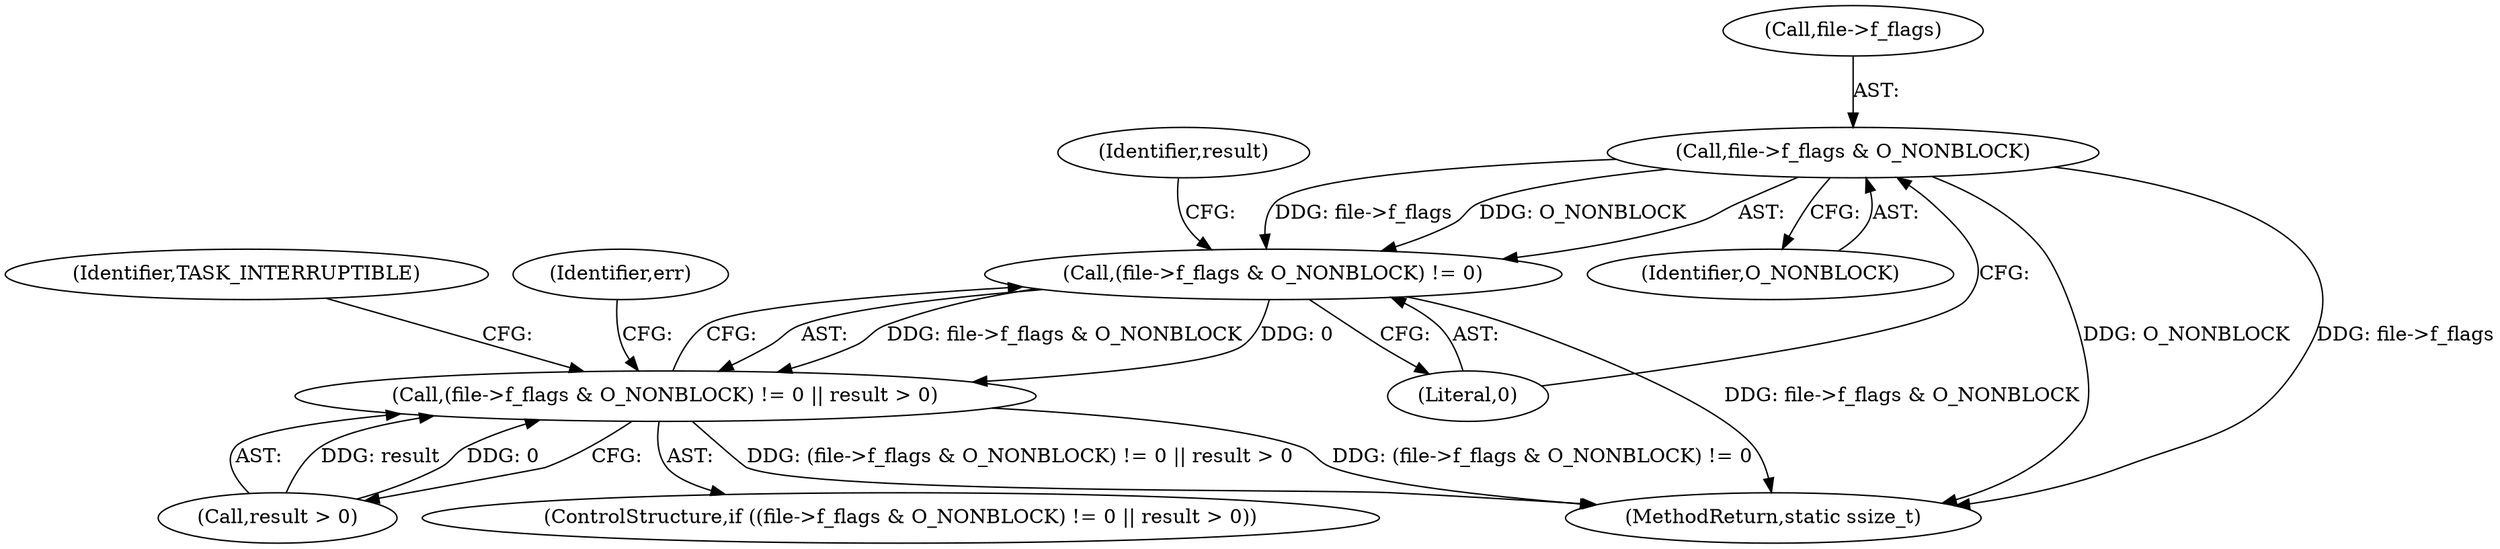 digraph "0_linux_d11662f4f798b50d8c8743f433842c3e40fe3378@pointer" {
"1000156" [label="(Call,file->f_flags & O_NONBLOCK)"];
"1000155" [label="(Call,(file->f_flags & O_NONBLOCK) != 0)"];
"1000154" [label="(Call,(file->f_flags & O_NONBLOCK) != 0 || result > 0)"];
"1000156" [label="(Call,file->f_flags & O_NONBLOCK)"];
"1000155" [label="(Call,(file->f_flags & O_NONBLOCK) != 0)"];
"1000161" [label="(Literal,0)"];
"1000162" [label="(Call,result > 0)"];
"1000319" [label="(MethodReturn,static ssize_t)"];
"1000154" [label="(Call,(file->f_flags & O_NONBLOCK) != 0 || result > 0)"];
"1000153" [label="(ControlStructure,if ((file->f_flags & O_NONBLOCK) != 0 || result > 0))"];
"1000163" [label="(Identifier,result)"];
"1000160" [label="(Identifier,O_NONBLOCK)"];
"1000172" [label="(Identifier,TASK_INTERRUPTIBLE)"];
"1000167" [label="(Identifier,err)"];
"1000157" [label="(Call,file->f_flags)"];
"1000156" -> "1000155"  [label="AST: "];
"1000156" -> "1000160"  [label="CFG: "];
"1000157" -> "1000156"  [label="AST: "];
"1000160" -> "1000156"  [label="AST: "];
"1000161" -> "1000156"  [label="CFG: "];
"1000156" -> "1000319"  [label="DDG: file->f_flags"];
"1000156" -> "1000319"  [label="DDG: O_NONBLOCK"];
"1000156" -> "1000155"  [label="DDG: file->f_flags"];
"1000156" -> "1000155"  [label="DDG: O_NONBLOCK"];
"1000155" -> "1000154"  [label="AST: "];
"1000155" -> "1000161"  [label="CFG: "];
"1000161" -> "1000155"  [label="AST: "];
"1000163" -> "1000155"  [label="CFG: "];
"1000154" -> "1000155"  [label="CFG: "];
"1000155" -> "1000319"  [label="DDG: file->f_flags & O_NONBLOCK"];
"1000155" -> "1000154"  [label="DDG: file->f_flags & O_NONBLOCK"];
"1000155" -> "1000154"  [label="DDG: 0"];
"1000154" -> "1000153"  [label="AST: "];
"1000154" -> "1000162"  [label="CFG: "];
"1000162" -> "1000154"  [label="AST: "];
"1000167" -> "1000154"  [label="CFG: "];
"1000172" -> "1000154"  [label="CFG: "];
"1000154" -> "1000319"  [label="DDG: (file->f_flags & O_NONBLOCK) != 0"];
"1000154" -> "1000319"  [label="DDG: (file->f_flags & O_NONBLOCK) != 0 || result > 0"];
"1000162" -> "1000154"  [label="DDG: result"];
"1000162" -> "1000154"  [label="DDG: 0"];
}
